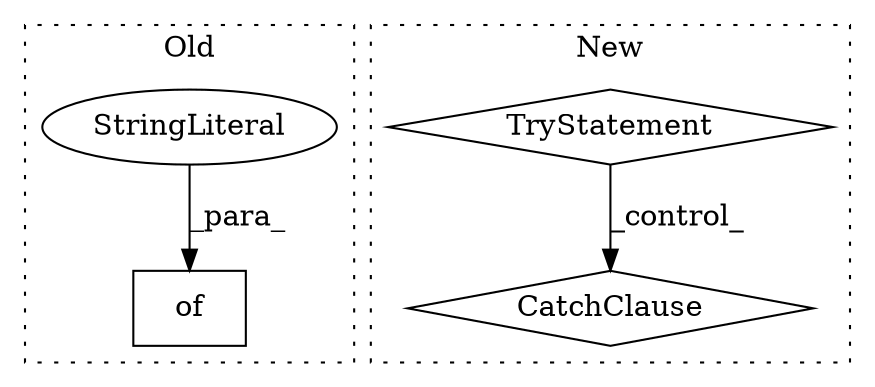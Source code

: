 digraph G {
subgraph cluster0 {
1 [label="of" a="32" s="611,651" l="3,1" shape="box"];
4 [label="StringLiteral" a="45" s="614" l="6" shape="ellipse"];
label = "Old";
style="dotted";
}
subgraph cluster1 {
2 [label="CatchClause" a="12" s="715,752" l="11,2" shape="diamond"];
3 [label="TryStatement" a="54" s="659" l="4" shape="diamond"];
label = "New";
style="dotted";
}
3 -> 2 [label="_control_"];
4 -> 1 [label="_para_"];
}
